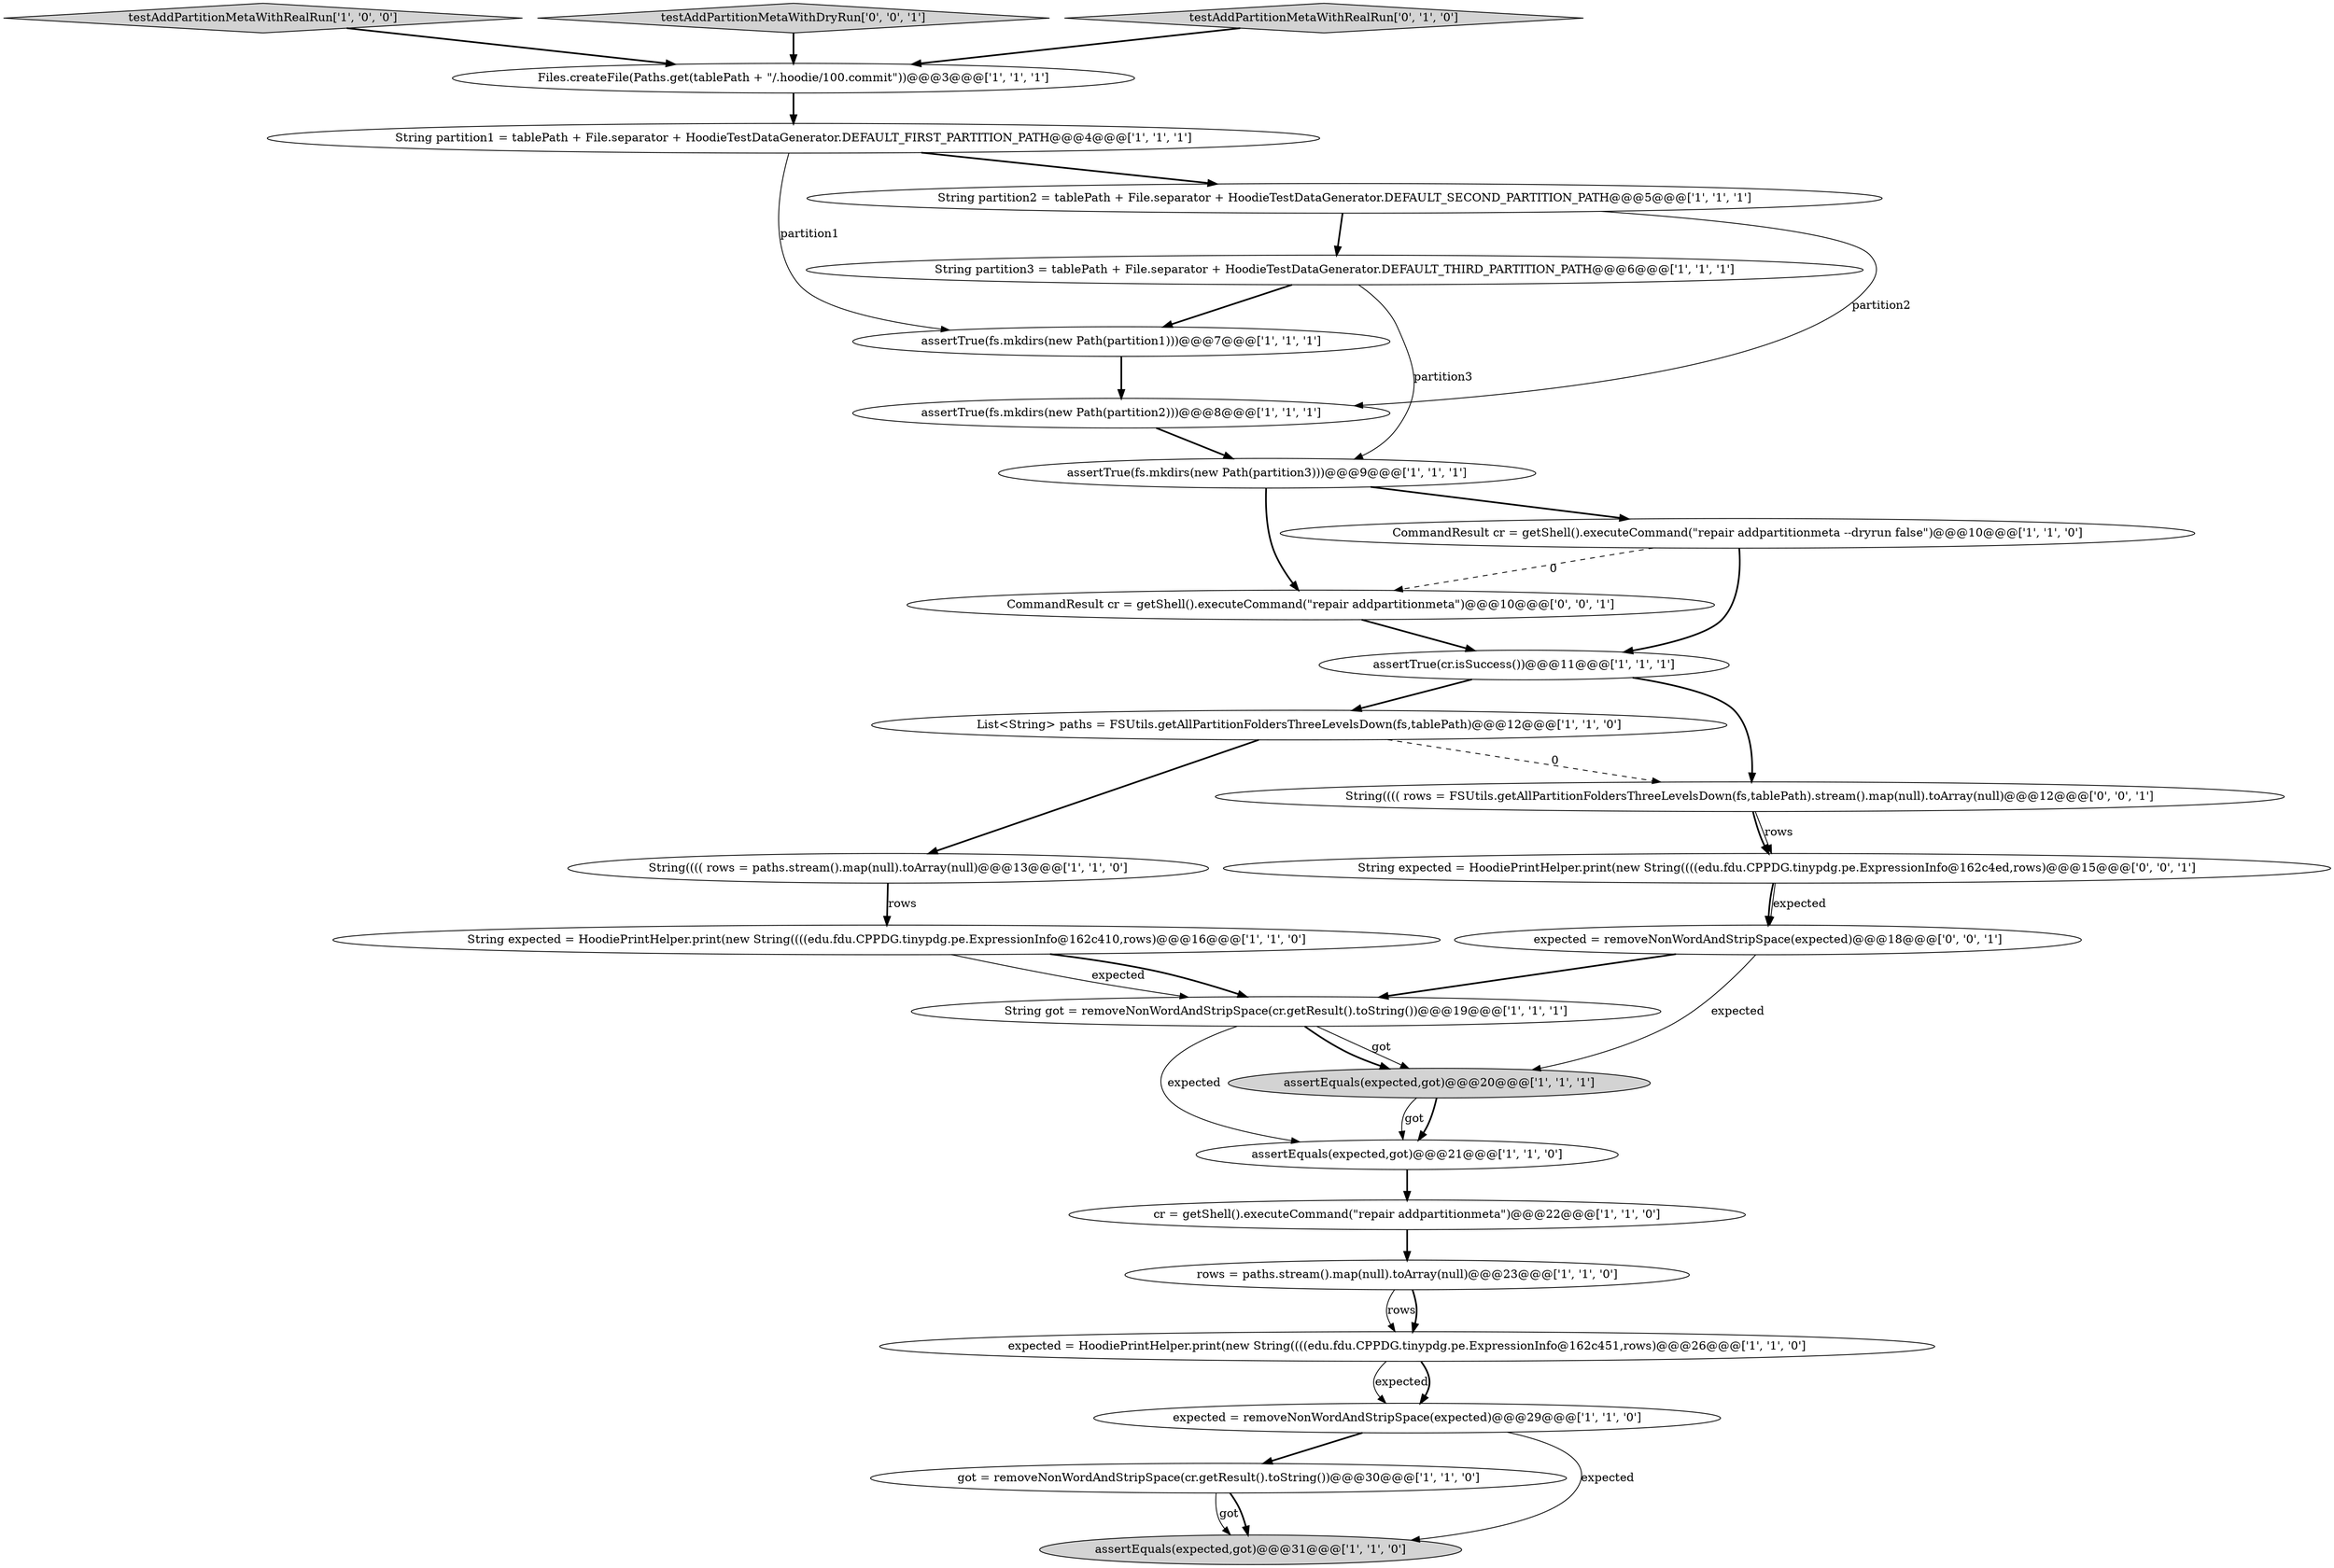digraph {
17 [style = filled, label = "rows = paths.stream().map(null).toArray(null)@@@23@@@['1', '1', '0']", fillcolor = white, shape = ellipse image = "AAA0AAABBB1BBB"];
10 [style = filled, label = "List<String> paths = FSUtils.getAllPartitionFoldersThreeLevelsDown(fs,tablePath)@@@12@@@['1', '1', '0']", fillcolor = white, shape = ellipse image = "AAA0AAABBB1BBB"];
27 [style = filled, label = "String expected = HoodiePrintHelper.print(new String((((edu.fdu.CPPDG.tinypdg.pe.ExpressionInfo@162c4ed,rows)@@@15@@@['0', '0', '1']", fillcolor = white, shape = ellipse image = "AAA0AAABBB3BBB"];
2 [style = filled, label = "assertTrue(fs.mkdirs(new Path(partition1)))@@@7@@@['1', '1', '1']", fillcolor = white, shape = ellipse image = "AAA0AAABBB1BBB"];
9 [style = filled, label = "String partition2 = tablePath + File.separator + HoodieTestDataGenerator.DEFAULT_SECOND_PARTITION_PATH@@@5@@@['1', '1', '1']", fillcolor = white, shape = ellipse image = "AAA0AAABBB1BBB"];
19 [style = filled, label = "expected = HoodiePrintHelper.print(new String((((edu.fdu.CPPDG.tinypdg.pe.ExpressionInfo@162c451,rows)@@@26@@@['1', '1', '0']", fillcolor = white, shape = ellipse image = "AAA0AAABBB1BBB"];
16 [style = filled, label = "assertEquals(expected,got)@@@20@@@['1', '1', '1']", fillcolor = lightgray, shape = ellipse image = "AAA0AAABBB1BBB"];
24 [style = filled, label = "String(((( rows = FSUtils.getAllPartitionFoldersThreeLevelsDown(fs,tablePath).stream().map(null).toArray(null)@@@12@@@['0', '0', '1']", fillcolor = white, shape = ellipse image = "AAA0AAABBB3BBB"];
5 [style = filled, label = "assertTrue(fs.mkdirs(new Path(partition2)))@@@8@@@['1', '1', '1']", fillcolor = white, shape = ellipse image = "AAA0AAABBB1BBB"];
14 [style = filled, label = "expected = removeNonWordAndStripSpace(expected)@@@29@@@['1', '1', '0']", fillcolor = white, shape = ellipse image = "AAA0AAABBB1BBB"];
18 [style = filled, label = "String got = removeNonWordAndStripSpace(cr.getResult().toString())@@@19@@@['1', '1', '1']", fillcolor = white, shape = ellipse image = "AAA0AAABBB1BBB"];
12 [style = filled, label = "assertEquals(expected,got)@@@21@@@['1', '1', '0']", fillcolor = white, shape = ellipse image = "AAA0AAABBB1BBB"];
23 [style = filled, label = "CommandResult cr = getShell().executeCommand(\"repair addpartitionmeta\")@@@10@@@['0', '0', '1']", fillcolor = white, shape = ellipse image = "AAA0AAABBB3BBB"];
11 [style = filled, label = "String expected = HoodiePrintHelper.print(new String((((edu.fdu.CPPDG.tinypdg.pe.ExpressionInfo@162c410,rows)@@@16@@@['1', '1', '0']", fillcolor = white, shape = ellipse image = "AAA0AAABBB1BBB"];
1 [style = filled, label = "got = removeNonWordAndStripSpace(cr.getResult().toString())@@@30@@@['1', '1', '0']", fillcolor = white, shape = ellipse image = "AAA0AAABBB1BBB"];
20 [style = filled, label = "String partition3 = tablePath + File.separator + HoodieTestDataGenerator.DEFAULT_THIRD_PARTITION_PATH@@@6@@@['1', '1', '1']", fillcolor = white, shape = ellipse image = "AAA0AAABBB1BBB"];
21 [style = filled, label = "cr = getShell().executeCommand(\"repair addpartitionmeta\")@@@22@@@['1', '1', '0']", fillcolor = white, shape = ellipse image = "AAA0AAABBB1BBB"];
13 [style = filled, label = "CommandResult cr = getShell().executeCommand(\"repair addpartitionmeta --dryrun false\")@@@10@@@['1', '1', '0']", fillcolor = white, shape = ellipse image = "AAA0AAABBB1BBB"];
6 [style = filled, label = "String(((( rows = paths.stream().map(null).toArray(null)@@@13@@@['1', '1', '0']", fillcolor = white, shape = ellipse image = "AAA0AAABBB1BBB"];
4 [style = filled, label = "testAddPartitionMetaWithRealRun['1', '0', '0']", fillcolor = lightgray, shape = diamond image = "AAA0AAABBB1BBB"];
0 [style = filled, label = "Files.createFile(Paths.get(tablePath + \"/.hoodie/100.commit\"))@@@3@@@['1', '1', '1']", fillcolor = white, shape = ellipse image = "AAA0AAABBB1BBB"];
15 [style = filled, label = "assertTrue(fs.mkdirs(new Path(partition3)))@@@9@@@['1', '1', '1']", fillcolor = white, shape = ellipse image = "AAA0AAABBB1BBB"];
3 [style = filled, label = "assertTrue(cr.isSuccess())@@@11@@@['1', '1', '1']", fillcolor = white, shape = ellipse image = "AAA0AAABBB1BBB"];
26 [style = filled, label = "testAddPartitionMetaWithDryRun['0', '0', '1']", fillcolor = lightgray, shape = diamond image = "AAA0AAABBB3BBB"];
22 [style = filled, label = "testAddPartitionMetaWithRealRun['0', '1', '0']", fillcolor = lightgray, shape = diamond image = "AAA0AAABBB2BBB"];
7 [style = filled, label = "assertEquals(expected,got)@@@31@@@['1', '1', '0']", fillcolor = lightgray, shape = ellipse image = "AAA0AAABBB1BBB"];
25 [style = filled, label = "expected = removeNonWordAndStripSpace(expected)@@@18@@@['0', '0', '1']", fillcolor = white, shape = ellipse image = "AAA0AAABBB3BBB"];
8 [style = filled, label = "String partition1 = tablePath + File.separator + HoodieTestDataGenerator.DEFAULT_FIRST_PARTITION_PATH@@@4@@@['1', '1', '1']", fillcolor = white, shape = ellipse image = "AAA0AAABBB1BBB"];
23->3 [style = bold, label=""];
3->10 [style = bold, label=""];
3->24 [style = bold, label=""];
8->2 [style = solid, label="partition1"];
24->27 [style = solid, label="rows"];
8->9 [style = bold, label=""];
17->19 [style = solid, label="rows"];
27->25 [style = bold, label=""];
10->6 [style = bold, label=""];
22->0 [style = bold, label=""];
2->5 [style = bold, label=""];
17->19 [style = bold, label=""];
6->11 [style = bold, label=""];
9->20 [style = bold, label=""];
15->23 [style = bold, label=""];
21->17 [style = bold, label=""];
12->21 [style = bold, label=""];
6->11 [style = solid, label="rows"];
11->18 [style = bold, label=""];
0->8 [style = bold, label=""];
20->15 [style = solid, label="partition3"];
19->14 [style = solid, label="expected"];
25->18 [style = bold, label=""];
14->1 [style = bold, label=""];
13->23 [style = dashed, label="0"];
16->12 [style = bold, label=""];
10->24 [style = dashed, label="0"];
25->16 [style = solid, label="expected"];
18->12 [style = solid, label="expected"];
18->16 [style = solid, label="got"];
18->16 [style = bold, label=""];
15->13 [style = bold, label=""];
11->18 [style = solid, label="expected"];
14->7 [style = solid, label="expected"];
13->3 [style = bold, label=""];
16->12 [style = solid, label="got"];
1->7 [style = solid, label="got"];
19->14 [style = bold, label=""];
20->2 [style = bold, label=""];
24->27 [style = bold, label=""];
1->7 [style = bold, label=""];
26->0 [style = bold, label=""];
4->0 [style = bold, label=""];
27->25 [style = solid, label="expected"];
5->15 [style = bold, label=""];
9->5 [style = solid, label="partition2"];
}
